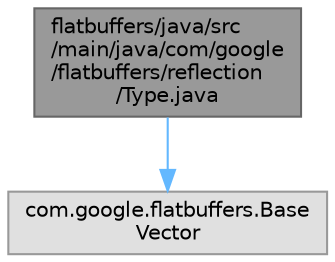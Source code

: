 digraph "flatbuffers/java/src/main/java/com/google/flatbuffers/reflection/Type.java"
{
 // LATEX_PDF_SIZE
  bgcolor="transparent";
  edge [fontname=Helvetica,fontsize=10,labelfontname=Helvetica,labelfontsize=10];
  node [fontname=Helvetica,fontsize=10,shape=box,height=0.2,width=0.4];
  Node1 [id="Node000001",label="flatbuffers/java/src\l/main/java/com/google\l/flatbuffers/reflection\l/Type.java",height=0.2,width=0.4,color="gray40", fillcolor="grey60", style="filled", fontcolor="black",tooltip=" "];
  Node1 -> Node2 [id="edge1_Node000001_Node000002",color="steelblue1",style="solid",tooltip=" "];
  Node2 [id="Node000002",label="com.google.flatbuffers.Base\lVector",height=0.2,width=0.4,color="grey60", fillcolor="#E0E0E0", style="filled",tooltip=" "];
}
